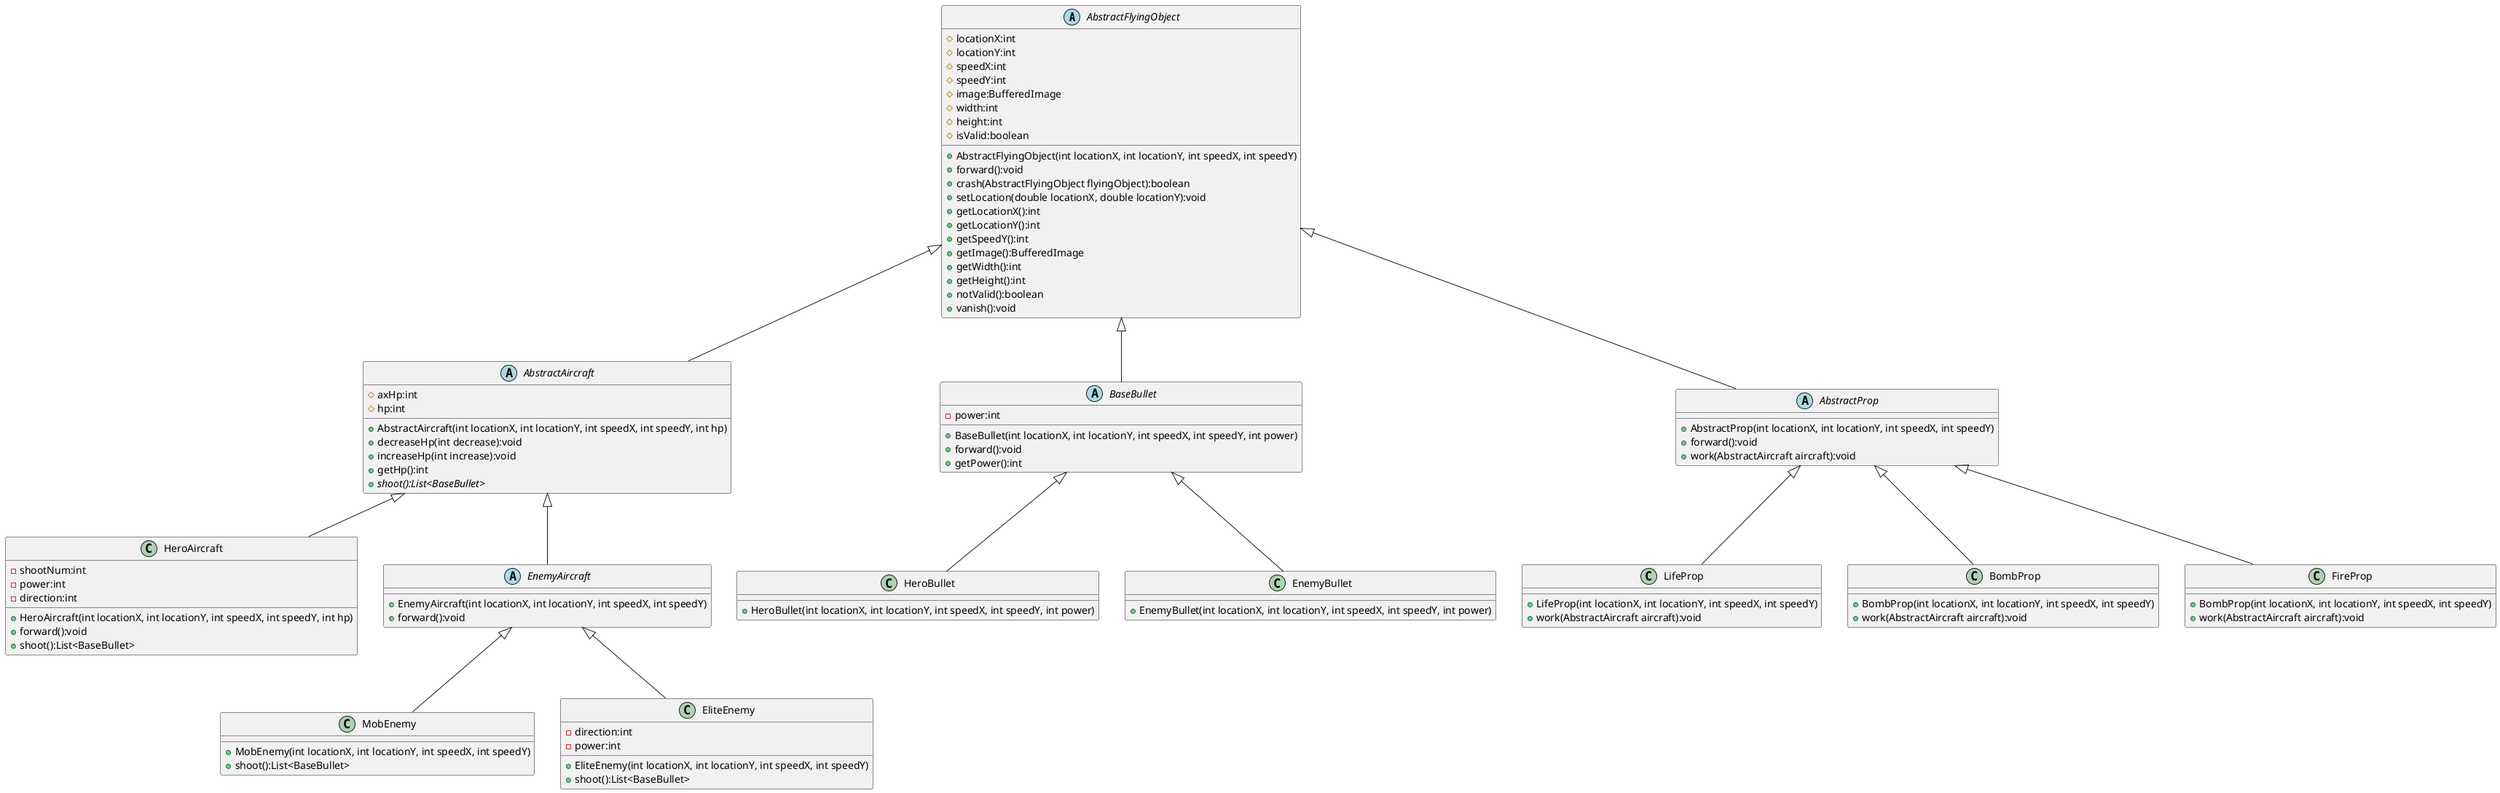 @startuml
'https://plantuml.com/class-diagram

abstract class AbstractFlyingObject
{
    # locationX:int
    # locationY:int
    # speedX:int
    # speedY:int
    # image:BufferedImage
    # width:int
    # height:int
    # isValid:boolean

    + AbstractFlyingObject(int locationX, int locationY, int speedX, int speedY)
    + forward():void
    + crash(AbstractFlyingObject flyingObject):boolean
    + setLocation(double locationX, double locationY):void
    + getLocationX():int
    + getLocationY():int
    + getSpeedY():int
    + getImage():BufferedImage
    + getWidth():int
    + getHeight():int
    + notValid():boolean
    + vanish():void
}
abstract class AbstractAircraft
{
	# axHp:int
    # hp:int
    + AbstractAircraft(int locationX, int locationY, int speedX, int speedY, int hp)
    + decreaseHp(int decrease):void
    + increaseHp(int increase):void
    + getHp():int
    + {abstract} shoot():List<BaseBullet>
 }

abstract class BaseBullet
{
    - power:int
    + BaseBullet(int locationX, int locationY, int speedX, int speedY, int power)
    + forward():void
	+ getPower():int
}

AbstractFlyingObject <|-- AbstractAircraft
AbstractFlyingObject <|-- BaseBullet

AbstractAircraft <|-- HeroAircraft
AbstractAircraft <|-- EnemyAircraft

EnemyAircraft <|-- MobEnemy
EnemyAircraft <|-- EliteEnemy

BaseBullet <|-- HeroBullet
BaseBullet <|-- EnemyBullet

class HeroAircraft {
    - shootNum:int
    - power:int
    - direction:int
    + HeroAircraft(int locationX, int locationY, int speedX, int speedY, int hp)
    + forward():void
    + shoot():List<BaseBullet>
}

abstract class EnemyAircraft {
    + EnemyAircraft(int locationX, int locationY, int speedX, int speedY)
    + forward():void
}

class MobEnemy {
    + MobEnemy(int locationX, int locationY, int speedX, int speedY)
    + shoot():List<BaseBullet>
}

class EliteEnemy {
    - direction:int
    - power:int
    + EliteEnemy(int locationX, int locationY, int speedX, int speedY)
    + shoot():List<BaseBullet>
}

class HeroBullet {
    + HeroBullet(int locationX, int locationY, int speedX, int speedY, int power)
}

class EnemyBullet {
    + EnemyBullet(int locationX, int locationY, int speedX, int speedY, int power)
}

abstract class AbstractProp {
    + AbstractProp(int locationX, int locationY, int speedX, int speedY)
    + forward():void
    + work(AbstractAircraft aircraft):void
}

class LifeProp {
    + LifeProp(int locationX, int locationY, int speedX, int speedY)
    + work(AbstractAircraft aircraft):void
}

class BombProp {
    + BombProp(int locationX, int locationY, int speedX, int speedY)
    + work(AbstractAircraft aircraft):void
}

class FireProp {
    + BombProp(int locationX, int locationY, int speedX, int speedY)
    + work(AbstractAircraft aircraft):void
}

AbstractFlyingObject <|-- AbstractProp

AbstractProp <|-- LifeProp
AbstractProp <|-- BombProp
AbstractProp <|-- FireProp

@enduml